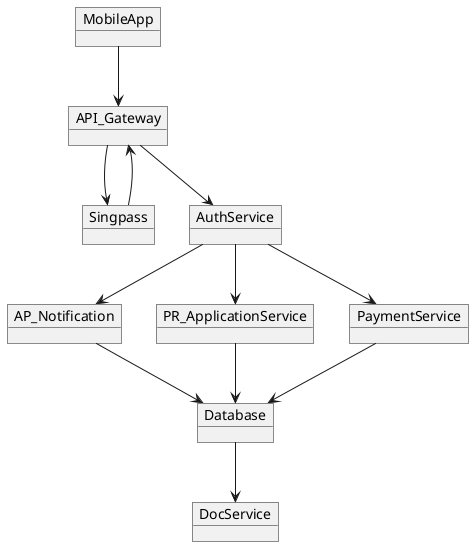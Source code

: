 @startuml PR_Application_SystemDesign

object MobileApp
object API_Gateway
object Singpass
object AuthService
object AP_Notification
object PR_ApplicationService
object PaymentService
object Database
object DocService

MobileApp --> API_Gateway
API_Gateway --> AuthService
API_Gateway --> Singpass
Singpass --> API_Gateway 
AuthService --> AP_Notification
AuthService --> PR_ApplicationService
AuthService --> PaymentService

AP_Notification --> Database
PR_ApplicationService --> Database
PaymentService --> Database
Database --> DocService
@enduml